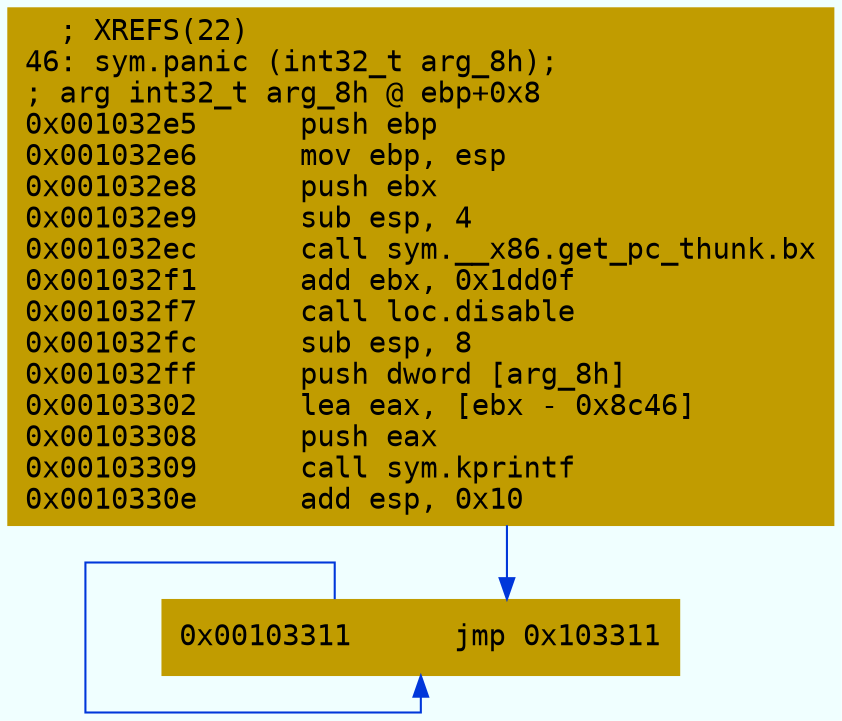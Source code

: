 digraph code {
	graph [bgcolor=azure fontsize=8 fontname="Courier" splines="ortho"];
	node [fillcolor=gray style=filled shape=box];
	edge [arrowhead="normal"];
	"0x001032e5" [URL="sym.panic/0x001032e5", fillcolor="#c19c00",color="#c19c00", fontname="Courier",label="  ; XREFS(22)\l46: sym.panic (int32_t arg_8h);\l; arg int32_t arg_8h @ ebp+0x8\l0x001032e5      push ebp\l0x001032e6      mov ebp, esp\l0x001032e8      push ebx\l0x001032e9      sub esp, 4\l0x001032ec      call sym.__x86.get_pc_thunk.bx\l0x001032f1      add ebx, 0x1dd0f\l0x001032f7      call loc.disable\l0x001032fc      sub esp, 8\l0x001032ff      push dword [arg_8h]\l0x00103302      lea eax, [ebx - 0x8c46]\l0x00103308      push eax\l0x00103309      call sym.kprintf\l0x0010330e      add esp, 0x10\l"]
	"0x00103311" [URL="sym.panic/0x00103311", fillcolor="#c19c00",color="#c19c00", fontname="Courier",label="0x00103311      jmp 0x103311\l"]
        "0x001032e5" -> "0x00103311" [color="#0037da"];
        "0x00103311" -> "0x00103311" [color="#0037da"];
}

